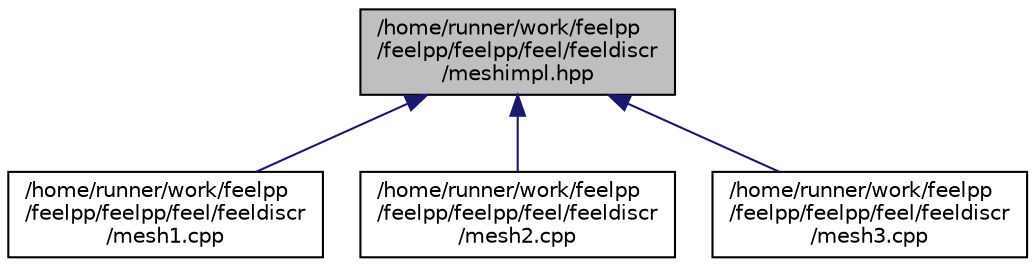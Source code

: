 digraph "/home/runner/work/feelpp/feelpp/feelpp/feel/feeldiscr/meshimpl.hpp"
{
 // LATEX_PDF_SIZE
  edge [fontname="Helvetica",fontsize="10",labelfontname="Helvetica",labelfontsize="10"];
  node [fontname="Helvetica",fontsize="10",shape=record];
  Node1 [label="/home/runner/work/feelpp\l/feelpp/feelpp/feel/feeldiscr\l/meshimpl.hpp",height=0.2,width=0.4,color="black", fillcolor="grey75", style="filled", fontcolor="black",tooltip=" "];
  Node1 -> Node2 [dir="back",color="midnightblue",fontsize="10",style="solid",fontname="Helvetica"];
  Node2 [label="/home/runner/work/feelpp\l/feelpp/feelpp/feel/feeldiscr\l/mesh1.cpp",height=0.2,width=0.4,color="black", fillcolor="white", style="filled",URL="$mesh1_8cpp.html",tooltip=" "];
  Node1 -> Node3 [dir="back",color="midnightblue",fontsize="10",style="solid",fontname="Helvetica"];
  Node3 [label="/home/runner/work/feelpp\l/feelpp/feelpp/feel/feeldiscr\l/mesh2.cpp",height=0.2,width=0.4,color="black", fillcolor="white", style="filled",URL="$mesh2_8cpp.html",tooltip=" "];
  Node1 -> Node4 [dir="back",color="midnightblue",fontsize="10",style="solid",fontname="Helvetica"];
  Node4 [label="/home/runner/work/feelpp\l/feelpp/feelpp/feel/feeldiscr\l/mesh3.cpp",height=0.2,width=0.4,color="black", fillcolor="white", style="filled",URL="$mesh3_8cpp.html",tooltip=" "];
}
